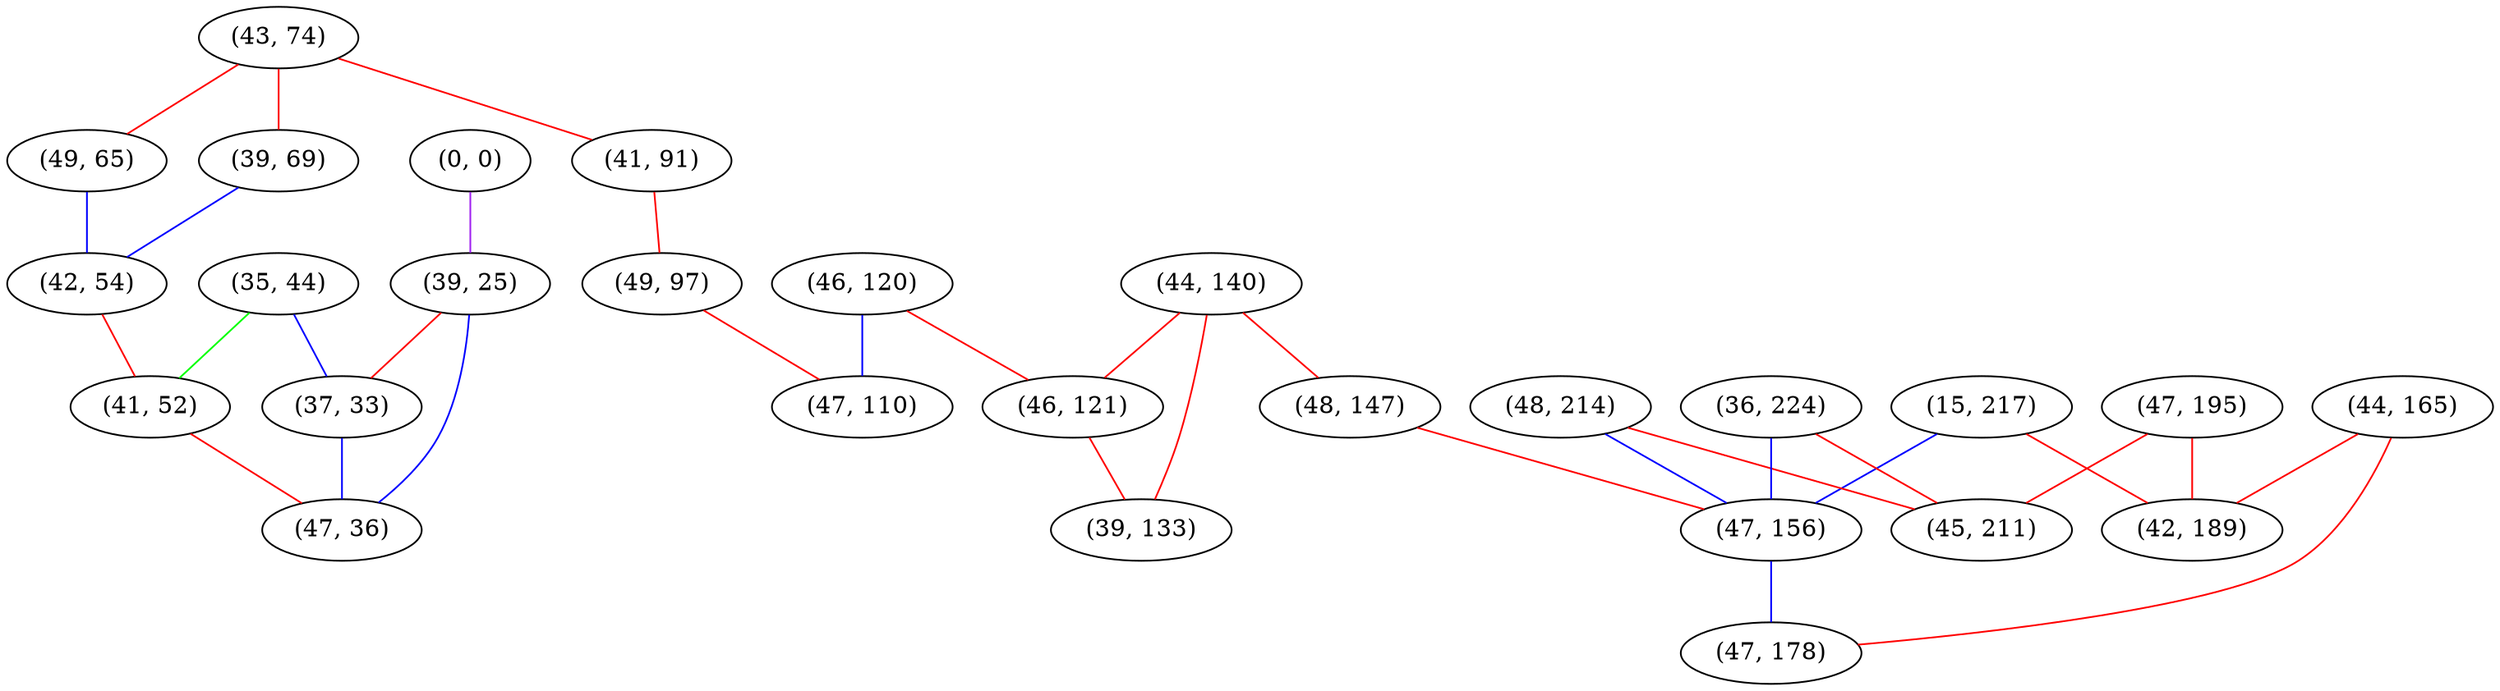 graph "" {
"(43, 74)";
"(15, 217)";
"(44, 165)";
"(48, 214)";
"(0, 0)";
"(36, 224)";
"(35, 44)";
"(47, 195)";
"(44, 140)";
"(49, 65)";
"(39, 25)";
"(39, 69)";
"(45, 211)";
"(42, 54)";
"(41, 91)";
"(41, 52)";
"(49, 97)";
"(46, 120)";
"(37, 33)";
"(47, 110)";
"(48, 147)";
"(47, 156)";
"(46, 121)";
"(39, 133)";
"(47, 178)";
"(47, 36)";
"(42, 189)";
"(43, 74)" -- "(39, 69)"  [color=red, key=0, weight=1];
"(43, 74)" -- "(49, 65)"  [color=red, key=0, weight=1];
"(43, 74)" -- "(41, 91)"  [color=red, key=0, weight=1];
"(15, 217)" -- "(47, 156)"  [color=blue, key=0, weight=3];
"(15, 217)" -- "(42, 189)"  [color=red, key=0, weight=1];
"(44, 165)" -- "(42, 189)"  [color=red, key=0, weight=1];
"(44, 165)" -- "(47, 178)"  [color=red, key=0, weight=1];
"(48, 214)" -- "(47, 156)"  [color=blue, key=0, weight=3];
"(48, 214)" -- "(45, 211)"  [color=red, key=0, weight=1];
"(0, 0)" -- "(39, 25)"  [color=purple, key=0, weight=4];
"(36, 224)" -- "(47, 156)"  [color=blue, key=0, weight=3];
"(36, 224)" -- "(45, 211)"  [color=red, key=0, weight=1];
"(35, 44)" -- "(37, 33)"  [color=blue, key=0, weight=3];
"(35, 44)" -- "(41, 52)"  [color=green, key=0, weight=2];
"(47, 195)" -- "(42, 189)"  [color=red, key=0, weight=1];
"(47, 195)" -- "(45, 211)"  [color=red, key=0, weight=1];
"(44, 140)" -- "(46, 121)"  [color=red, key=0, weight=1];
"(44, 140)" -- "(39, 133)"  [color=red, key=0, weight=1];
"(44, 140)" -- "(48, 147)"  [color=red, key=0, weight=1];
"(49, 65)" -- "(42, 54)"  [color=blue, key=0, weight=3];
"(39, 25)" -- "(47, 36)"  [color=blue, key=0, weight=3];
"(39, 25)" -- "(37, 33)"  [color=red, key=0, weight=1];
"(39, 69)" -- "(42, 54)"  [color=blue, key=0, weight=3];
"(42, 54)" -- "(41, 52)"  [color=red, key=0, weight=1];
"(41, 91)" -- "(49, 97)"  [color=red, key=0, weight=1];
"(41, 52)" -- "(47, 36)"  [color=red, key=0, weight=1];
"(49, 97)" -- "(47, 110)"  [color=red, key=0, weight=1];
"(46, 120)" -- "(46, 121)"  [color=red, key=0, weight=1];
"(46, 120)" -- "(47, 110)"  [color=blue, key=0, weight=3];
"(37, 33)" -- "(47, 36)"  [color=blue, key=0, weight=3];
"(48, 147)" -- "(47, 156)"  [color=red, key=0, weight=1];
"(47, 156)" -- "(47, 178)"  [color=blue, key=0, weight=3];
"(46, 121)" -- "(39, 133)"  [color=red, key=0, weight=1];
}
